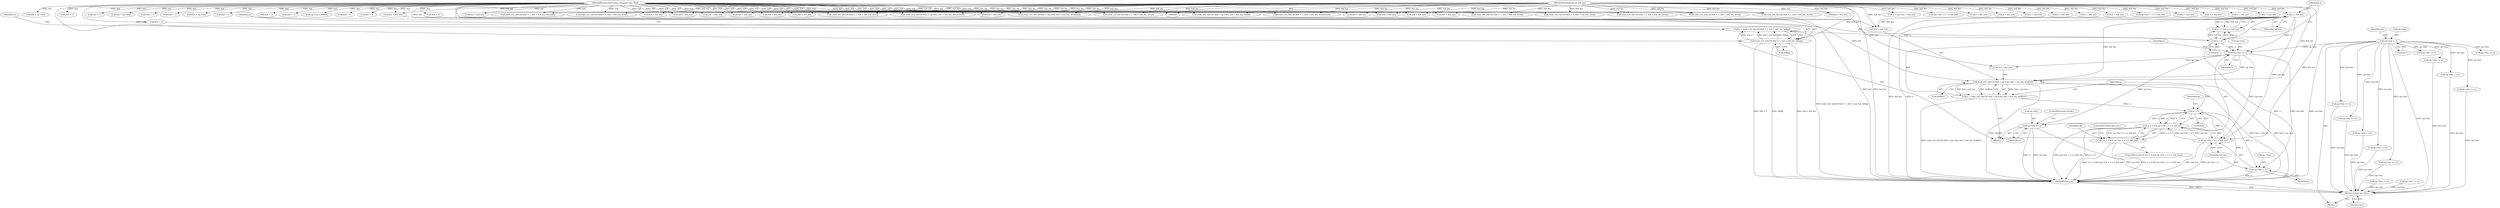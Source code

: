 digraph "0_radare2_52b1526443c1f433087928291d1c3d37a5600515@API" {
"1000826" [label="(Call,read_u32_leb128 (buf + op->len, buf + buf_len, &offset))"];
"1000102" [label="(MethodParameterIn,const unsigned char *buf)"];
"1000819" [label="(Call,op->len += n)"];
"1000815" [label="(Call,n < buf_len)"];
"1000812" [label="(Call,n > 0)"];
"1000798" [label="(Call,n = read_u32_leb128 (buf + 1, buf + buf_len, &flag))"];
"1000800" [label="(Call,read_u32_leb128 (buf + 1, buf + buf_len, &flag))"];
"1000103" [label="(MethodParameterIn,int buf_len)"];
"1000105" [label="(Call,op->len = 1)"];
"1000824" [label="(Call,n = read_u32_leb128 (buf + op->len, buf + buf_len, &offset))"];
"1000840" [label="(Call,n > 0)"];
"1000839" [label="(Call,n > 0 && op->len + n <= buf_len)"];
"1000838" [label="(Call,!(n > 0 && op->len + n <= buf_len))"];
"1000843" [label="(Call,op->len + n <= buf_len)"];
"1000844" [label="(Call,op->len + n)"];
"1000862" [label="(Call,op->len += n)"];
"1001066" [label="(Return,return op->len;)"];
"1000678" [label="(Call,buf + buf_len)"];
"1000824" [label="(Call,n = read_u32_leb128 (buf + op->len, buf + buf_len, &offset))"];
"1000673" [label="(Call,buf + op->len)"];
"1000960" [label="(Call,buf + 1)"];
"1000816" [label="(Identifier,n)"];
"1000292" [label="(Call,read_i32_leb128 (buf + 1, buf + buf_len, &val))"];
"1000963" [label="(Call,buf + buf_len)"];
"1000550" [label="(Call,n + op->len < buf_len)"];
"1000689" [label="(Call,op->len + n <= buf_len)"];
"1001058" [label="(Call,op->len += n)"];
"1000994" [label="(Call,buf + 1)"];
"1000882" [label="(Call,buf + buf_len)"];
"1000940" [label="(Call,n < buf_len)"];
"1000804" [label="(Call,buf + buf_len)"];
"1000853" [label="(Identifier,op)"];
"1000485" [label="(Call,op->len += n)"];
"1000801" [label="(Call,buf + 1)"];
"1000843" [label="(Call,op->len + n <= buf_len)"];
"1000534" [label="(Call,buf + op->len)"];
"1000508" [label="(Call,buf + buf_len)"];
"1000840" [label="(Call,n > 0)"];
"1000817" [label="(Identifier,buf_len)"];
"1000844" [label="(Call,op->len + n)"];
"1000293" [label="(Call,buf + 1)"];
"1000734" [label="(Call,buf + buf_len)"];
"1000974" [label="(Call,n < buf_len)"];
"1000820" [label="(Call,op->len)"];
"1000382" [label="(Call,op->len += n)"];
"1001018" [label="(Call,op->len += n)"];
"1000104" [label="(Block,)"];
"1000759" [label="(Call,op->len += n)"];
"1000867" [label="(ControlStructure,break;)"];
"1000559" [label="(Call,op->len += n)"];
"1000959" [label="(Call,read_i64_leb128 (buf + 1, buf + buf_len, &val))"];
"1000814" [label="(Literal,0)"];
"1000863" [label="(Call,op->len)"];
"1000925" [label="(Call,read_i32_leb128 (buf + 1, buf + buf_len, &val))"];
"1000978" [label="(Call,op->len += n)"];
"1000811" [label="(Call,n > 0 && n < buf_len)"];
"1000647" [label="(Call,buf + 1)"];
"1000944" [label="(Call,op->len += n)"];
"1001086" [label="(MethodReturn,int)"];
"1000835" [label="(Call,&offset)"];
"1000862" [label="(Call,op->len += n)"];
"1000842" [label="(Literal,0)"];
"1000503" [label="(Call,buf + op->len)"];
"1000307" [label="(Call,n < buf_len)"];
"1000731" [label="(Call,buf + 1)"];
"1000878" [label="(Call,read_u32_leb128 (buf + 1, buf + buf_len, &reserved))"];
"1000399" [label="(Call,read_u32_leb128 (buf + 1, buf + buf_len, &val))"];
"1000826" [label="(Call,read_u32_leb128 (buf + op->len, buf + buf_len, &offset))"];
"1000452" [label="(Call,buf + 1)"];
"1000846" [label="(Identifier,op)"];
"1000646" [label="(Call,read_u32_leb128 (buf + 1, buf + buf_len, &val))"];
"1000451" [label="(Call,read_u32_leb128 (buf + 1, buf + buf_len, &count))"];
"1000403" [label="(Call,buf + buf_len)"];
"1000812" [label="(Call,n > 0)"];
"1000103" [label="(MethodParameterIn,int buf_len)"];
"1000841" [label="(Identifier,n)"];
"1000845" [label="(Call,op->len)"];
"1000850" [label="(ControlStructure,goto err;)"];
"1000800" [label="(Call,read_u32_leb128 (buf + 1, buf + buf_len, &flag))"];
"1000825" [label="(Identifier,n)"];
"1000711" [label="(Call,op->len += n)"];
"1000798" [label="(Call,n = read_u32_leb128 (buf + 1, buf + buf_len, &flag))"];
"1000827" [label="(Call,buf + op->len)"];
"1000109" [label="(Literal,1)"];
"1000296" [label="(Call,buf + buf_len)"];
"1000926" [label="(Call,buf + 1)"];
"1000849" [label="(Identifier,buf_len)"];
"1000661" [label="(Call,n < buf_len)"];
"1000110" [label="(Call,op->op = buf[0])"];
"1000819" [label="(Call,op->len += n)"];
"1000650" [label="(Call,buf + buf_len)"];
"1000807" [label="(Call,&flag)"];
"1000466" [label="(Call,n < buf_len)"];
"1000112" [label="(Identifier,op)"];
"1000866" [label="(Identifier,n)"];
"1000823" [label="(Identifier,n)"];
"1000799" [label="(Identifier,n)"];
"1000665" [label="(Call,op->len += n)"];
"1001066" [label="(Return,return op->len;)"];
"1000832" [label="(Call,buf + buf_len)"];
"1000839" [label="(Call,n > 0 && op->len + n <= buf_len)"];
"1000539" [label="(Call,buf + buf_len)"];
"1000745" [label="(Call,n < buf_len)"];
"1001034" [label="(Call,buf + 1)"];
"1001033" [label="(Call,read_u64_leb128 (buf + 1, buf + buf_len, &val))"];
"1000730" [label="(Call,read_u32_leb128 (buf + 1, buf + buf_len, &val))"];
"1000813" [label="(Identifier,n)"];
"1000848" [label="(Identifier,n)"];
"1000517" [label="(Call,op->len + n <= buf_len)"];
"1000672" [label="(Call,read_u32_leb128 (buf + op->len, buf + buf_len, &reserved))"];
"1001067" [label="(Call,op->len)"];
"1000893" [label="(Call,n < buf_len)"];
"1000838" [label="(Call,!(n > 0 && op->len + n <= buf_len))"];
"1001008" [label="(Call,n < buf_len)"];
"1000879" [label="(Call,buf + 1)"];
"1000815" [label="(Call,n < buf_len)"];
"1000502" [label="(Call,read_u32_leb128 (buf + op->len, buf + buf_len, &table[i]))"];
"1000788" [label="(Block,)"];
"1000910" [label="(Call,op->len += n)"];
"1000102" [label="(MethodParameterIn,const unsigned char *buf)"];
"1000533" [label="(Call,read_u32_leb128 (buf + op->len, buf + buf_len, &def))"];
"1000929" [label="(Call,buf + buf_len)"];
"1000428" [label="(Call,op->len += n)"];
"1000400" [label="(Call,buf + 1)"];
"1000105" [label="(Call,op->len = 1)"];
"1000414" [label="(Call,n < buf_len)"];
"1000997" [label="(Call,buf + buf_len)"];
"1001048" [label="(Call,n < buf_len)"];
"1000993" [label="(Call,read_u32_leb128 (buf + 1, buf + buf_len, &val))"];
"1000106" [label="(Call,op->len)"];
"1001037" [label="(Call,buf + buf_len)"];
"1000837" [label="(ControlStructure,if (!(n > 0 && op->len + n <= buf_len)))"];
"1000455" [label="(Call,buf + buf_len)"];
"1000826" -> "1000824"  [label="AST: "];
"1000826" -> "1000835"  [label="CFG: "];
"1000827" -> "1000826"  [label="AST: "];
"1000832" -> "1000826"  [label="AST: "];
"1000835" -> "1000826"  [label="AST: "];
"1000824" -> "1000826"  [label="CFG: "];
"1000826" -> "1001086"  [label="DDG: buf + op->len"];
"1000826" -> "1001086"  [label="DDG: &offset"];
"1000826" -> "1001086"  [label="DDG: buf + buf_len"];
"1000826" -> "1000824"  [label="DDG: buf + op->len"];
"1000826" -> "1000824"  [label="DDG: buf + buf_len"];
"1000826" -> "1000824"  [label="DDG: &offset"];
"1000102" -> "1000826"  [label="DDG: buf"];
"1000819" -> "1000826"  [label="DDG: op->len"];
"1000815" -> "1000826"  [label="DDG: buf_len"];
"1000103" -> "1000826"  [label="DDG: buf_len"];
"1000102" -> "1000100"  [label="AST: "];
"1000102" -> "1001086"  [label="DDG: buf"];
"1000102" -> "1000110"  [label="DDG: buf"];
"1000102" -> "1000292"  [label="DDG: buf"];
"1000102" -> "1000293"  [label="DDG: buf"];
"1000102" -> "1000296"  [label="DDG: buf"];
"1000102" -> "1000399"  [label="DDG: buf"];
"1000102" -> "1000400"  [label="DDG: buf"];
"1000102" -> "1000403"  [label="DDG: buf"];
"1000102" -> "1000451"  [label="DDG: buf"];
"1000102" -> "1000452"  [label="DDG: buf"];
"1000102" -> "1000455"  [label="DDG: buf"];
"1000102" -> "1000502"  [label="DDG: buf"];
"1000102" -> "1000503"  [label="DDG: buf"];
"1000102" -> "1000508"  [label="DDG: buf"];
"1000102" -> "1000533"  [label="DDG: buf"];
"1000102" -> "1000534"  [label="DDG: buf"];
"1000102" -> "1000539"  [label="DDG: buf"];
"1000102" -> "1000646"  [label="DDG: buf"];
"1000102" -> "1000647"  [label="DDG: buf"];
"1000102" -> "1000650"  [label="DDG: buf"];
"1000102" -> "1000672"  [label="DDG: buf"];
"1000102" -> "1000673"  [label="DDG: buf"];
"1000102" -> "1000678"  [label="DDG: buf"];
"1000102" -> "1000730"  [label="DDG: buf"];
"1000102" -> "1000731"  [label="DDG: buf"];
"1000102" -> "1000734"  [label="DDG: buf"];
"1000102" -> "1000800"  [label="DDG: buf"];
"1000102" -> "1000801"  [label="DDG: buf"];
"1000102" -> "1000804"  [label="DDG: buf"];
"1000102" -> "1000827"  [label="DDG: buf"];
"1000102" -> "1000832"  [label="DDG: buf"];
"1000102" -> "1000878"  [label="DDG: buf"];
"1000102" -> "1000879"  [label="DDG: buf"];
"1000102" -> "1000882"  [label="DDG: buf"];
"1000102" -> "1000925"  [label="DDG: buf"];
"1000102" -> "1000926"  [label="DDG: buf"];
"1000102" -> "1000929"  [label="DDG: buf"];
"1000102" -> "1000959"  [label="DDG: buf"];
"1000102" -> "1000960"  [label="DDG: buf"];
"1000102" -> "1000963"  [label="DDG: buf"];
"1000102" -> "1000993"  [label="DDG: buf"];
"1000102" -> "1000994"  [label="DDG: buf"];
"1000102" -> "1000997"  [label="DDG: buf"];
"1000102" -> "1001033"  [label="DDG: buf"];
"1000102" -> "1001034"  [label="DDG: buf"];
"1000102" -> "1001037"  [label="DDG: buf"];
"1000819" -> "1000788"  [label="AST: "];
"1000819" -> "1000823"  [label="CFG: "];
"1000820" -> "1000819"  [label="AST: "];
"1000823" -> "1000819"  [label="AST: "];
"1000825" -> "1000819"  [label="CFG: "];
"1000815" -> "1000819"  [label="DDG: n"];
"1000812" -> "1000819"  [label="DDG: n"];
"1000105" -> "1000819"  [label="DDG: op->len"];
"1000819" -> "1000827"  [label="DDG: op->len"];
"1000819" -> "1000843"  [label="DDG: op->len"];
"1000819" -> "1000844"  [label="DDG: op->len"];
"1000819" -> "1000862"  [label="DDG: op->len"];
"1000815" -> "1000811"  [label="AST: "];
"1000815" -> "1000817"  [label="CFG: "];
"1000816" -> "1000815"  [label="AST: "];
"1000817" -> "1000815"  [label="AST: "];
"1000811" -> "1000815"  [label="CFG: "];
"1000815" -> "1001086"  [label="DDG: n"];
"1000815" -> "1001086"  [label="DDG: buf_len"];
"1000815" -> "1000811"  [label="DDG: n"];
"1000815" -> "1000811"  [label="DDG: buf_len"];
"1000812" -> "1000815"  [label="DDG: n"];
"1000103" -> "1000815"  [label="DDG: buf_len"];
"1000815" -> "1000832"  [label="DDG: buf_len"];
"1000815" -> "1000843"  [label="DDG: buf_len"];
"1000812" -> "1000811"  [label="AST: "];
"1000812" -> "1000814"  [label="CFG: "];
"1000813" -> "1000812"  [label="AST: "];
"1000814" -> "1000812"  [label="AST: "];
"1000816" -> "1000812"  [label="CFG: "];
"1000811" -> "1000812"  [label="CFG: "];
"1000812" -> "1001086"  [label="DDG: n"];
"1000812" -> "1000811"  [label="DDG: n"];
"1000812" -> "1000811"  [label="DDG: 0"];
"1000798" -> "1000812"  [label="DDG: n"];
"1000798" -> "1000788"  [label="AST: "];
"1000798" -> "1000800"  [label="CFG: "];
"1000799" -> "1000798"  [label="AST: "];
"1000800" -> "1000798"  [label="AST: "];
"1000813" -> "1000798"  [label="CFG: "];
"1000798" -> "1001086"  [label="DDG: read_u32_leb128 (buf + 1, buf + buf_len, &flag)"];
"1000800" -> "1000798"  [label="DDG: buf + 1"];
"1000800" -> "1000798"  [label="DDG: buf + buf_len"];
"1000800" -> "1000798"  [label="DDG: &flag"];
"1000800" -> "1000807"  [label="CFG: "];
"1000801" -> "1000800"  [label="AST: "];
"1000804" -> "1000800"  [label="AST: "];
"1000807" -> "1000800"  [label="AST: "];
"1000800" -> "1001086"  [label="DDG: &flag"];
"1000800" -> "1001086"  [label="DDG: buf + buf_len"];
"1000800" -> "1001086"  [label="DDG: buf + 1"];
"1000103" -> "1000800"  [label="DDG: buf_len"];
"1000103" -> "1000100"  [label="AST: "];
"1000103" -> "1001086"  [label="DDG: buf_len"];
"1000103" -> "1000292"  [label="DDG: buf_len"];
"1000103" -> "1000296"  [label="DDG: buf_len"];
"1000103" -> "1000307"  [label="DDG: buf_len"];
"1000103" -> "1000399"  [label="DDG: buf_len"];
"1000103" -> "1000403"  [label="DDG: buf_len"];
"1000103" -> "1000414"  [label="DDG: buf_len"];
"1000103" -> "1000451"  [label="DDG: buf_len"];
"1000103" -> "1000455"  [label="DDG: buf_len"];
"1000103" -> "1000466"  [label="DDG: buf_len"];
"1000103" -> "1000502"  [label="DDG: buf_len"];
"1000103" -> "1000508"  [label="DDG: buf_len"];
"1000103" -> "1000517"  [label="DDG: buf_len"];
"1000103" -> "1000533"  [label="DDG: buf_len"];
"1000103" -> "1000539"  [label="DDG: buf_len"];
"1000103" -> "1000550"  [label="DDG: buf_len"];
"1000103" -> "1000646"  [label="DDG: buf_len"];
"1000103" -> "1000650"  [label="DDG: buf_len"];
"1000103" -> "1000661"  [label="DDG: buf_len"];
"1000103" -> "1000672"  [label="DDG: buf_len"];
"1000103" -> "1000678"  [label="DDG: buf_len"];
"1000103" -> "1000689"  [label="DDG: buf_len"];
"1000103" -> "1000730"  [label="DDG: buf_len"];
"1000103" -> "1000734"  [label="DDG: buf_len"];
"1000103" -> "1000745"  [label="DDG: buf_len"];
"1000103" -> "1000804"  [label="DDG: buf_len"];
"1000103" -> "1000832"  [label="DDG: buf_len"];
"1000103" -> "1000843"  [label="DDG: buf_len"];
"1000103" -> "1000878"  [label="DDG: buf_len"];
"1000103" -> "1000882"  [label="DDG: buf_len"];
"1000103" -> "1000893"  [label="DDG: buf_len"];
"1000103" -> "1000925"  [label="DDG: buf_len"];
"1000103" -> "1000929"  [label="DDG: buf_len"];
"1000103" -> "1000940"  [label="DDG: buf_len"];
"1000103" -> "1000959"  [label="DDG: buf_len"];
"1000103" -> "1000963"  [label="DDG: buf_len"];
"1000103" -> "1000974"  [label="DDG: buf_len"];
"1000103" -> "1000993"  [label="DDG: buf_len"];
"1000103" -> "1000997"  [label="DDG: buf_len"];
"1000103" -> "1001008"  [label="DDG: buf_len"];
"1000103" -> "1001033"  [label="DDG: buf_len"];
"1000103" -> "1001037"  [label="DDG: buf_len"];
"1000103" -> "1001048"  [label="DDG: buf_len"];
"1000105" -> "1000104"  [label="AST: "];
"1000105" -> "1000109"  [label="CFG: "];
"1000106" -> "1000105"  [label="AST: "];
"1000109" -> "1000105"  [label="AST: "];
"1000112" -> "1000105"  [label="CFG: "];
"1000105" -> "1001086"  [label="DDG: op->len"];
"1000105" -> "1000382"  [label="DDG: op->len"];
"1000105" -> "1000428"  [label="DDG: op->len"];
"1000105" -> "1000485"  [label="DDG: op->len"];
"1000105" -> "1000665"  [label="DDG: op->len"];
"1000105" -> "1000759"  [label="DDG: op->len"];
"1000105" -> "1000910"  [label="DDG: op->len"];
"1000105" -> "1000944"  [label="DDG: op->len"];
"1000105" -> "1000978"  [label="DDG: op->len"];
"1000105" -> "1001018"  [label="DDG: op->len"];
"1000105" -> "1001058"  [label="DDG: op->len"];
"1000105" -> "1001066"  [label="DDG: op->len"];
"1000824" -> "1000788"  [label="AST: "];
"1000825" -> "1000824"  [label="AST: "];
"1000841" -> "1000824"  [label="CFG: "];
"1000824" -> "1001086"  [label="DDG: read_u32_leb128 (buf + op->len, buf + buf_len, &offset)"];
"1000824" -> "1000840"  [label="DDG: n"];
"1000840" -> "1000839"  [label="AST: "];
"1000840" -> "1000842"  [label="CFG: "];
"1000841" -> "1000840"  [label="AST: "];
"1000842" -> "1000840"  [label="AST: "];
"1000846" -> "1000840"  [label="CFG: "];
"1000839" -> "1000840"  [label="CFG: "];
"1000840" -> "1001086"  [label="DDG: n"];
"1000840" -> "1000839"  [label="DDG: n"];
"1000840" -> "1000839"  [label="DDG: 0"];
"1000840" -> "1000843"  [label="DDG: n"];
"1000840" -> "1000844"  [label="DDG: n"];
"1000840" -> "1000862"  [label="DDG: n"];
"1000839" -> "1000838"  [label="AST: "];
"1000839" -> "1000843"  [label="CFG: "];
"1000843" -> "1000839"  [label="AST: "];
"1000838" -> "1000839"  [label="CFG: "];
"1000839" -> "1001086"  [label="DDG: op->len + n <= buf_len"];
"1000839" -> "1001086"  [label="DDG: n > 0"];
"1000839" -> "1000838"  [label="DDG: n > 0"];
"1000839" -> "1000838"  [label="DDG: op->len + n <= buf_len"];
"1000843" -> "1000839"  [label="DDG: op->len + n"];
"1000843" -> "1000839"  [label="DDG: buf_len"];
"1000838" -> "1000837"  [label="AST: "];
"1000850" -> "1000838"  [label="CFG: "];
"1000853" -> "1000838"  [label="CFG: "];
"1000838" -> "1001086"  [label="DDG: !(n > 0 && op->len + n <= buf_len)"];
"1000838" -> "1001086"  [label="DDG: n > 0 && op->len + n <= buf_len"];
"1000843" -> "1000849"  [label="CFG: "];
"1000844" -> "1000843"  [label="AST: "];
"1000849" -> "1000843"  [label="AST: "];
"1000843" -> "1001086"  [label="DDG: buf_len"];
"1000843" -> "1001086"  [label="DDG: op->len + n"];
"1000844" -> "1000848"  [label="CFG: "];
"1000845" -> "1000844"  [label="AST: "];
"1000848" -> "1000844"  [label="AST: "];
"1000849" -> "1000844"  [label="CFG: "];
"1000844" -> "1001086"  [label="DDG: n"];
"1000862" -> "1000788"  [label="AST: "];
"1000862" -> "1000866"  [label="CFG: "];
"1000863" -> "1000862"  [label="AST: "];
"1000866" -> "1000862"  [label="AST: "];
"1000867" -> "1000862"  [label="CFG: "];
"1000862" -> "1001086"  [label="DDG: n"];
"1000862" -> "1001086"  [label="DDG: op->len"];
"1000862" -> "1001066"  [label="DDG: op->len"];
"1001066" -> "1000104"  [label="AST: "];
"1001066" -> "1001067"  [label="CFG: "];
"1001067" -> "1001066"  [label="AST: "];
"1001086" -> "1001066"  [label="CFG: "];
"1001066" -> "1001086"  [label="DDG: <RET>"];
"1000559" -> "1001066"  [label="DDG: op->len"];
"1000382" -> "1001066"  [label="DDG: op->len"];
"1000711" -> "1001066"  [label="DDG: op->len"];
"1000910" -> "1001066"  [label="DDG: op->len"];
"1000978" -> "1001066"  [label="DDG: op->len"];
"1000759" -> "1001066"  [label="DDG: op->len"];
"1001018" -> "1001066"  [label="DDG: op->len"];
"1000944" -> "1001066"  [label="DDG: op->len"];
"1001058" -> "1001066"  [label="DDG: op->len"];
"1000428" -> "1001066"  [label="DDG: op->len"];
}
